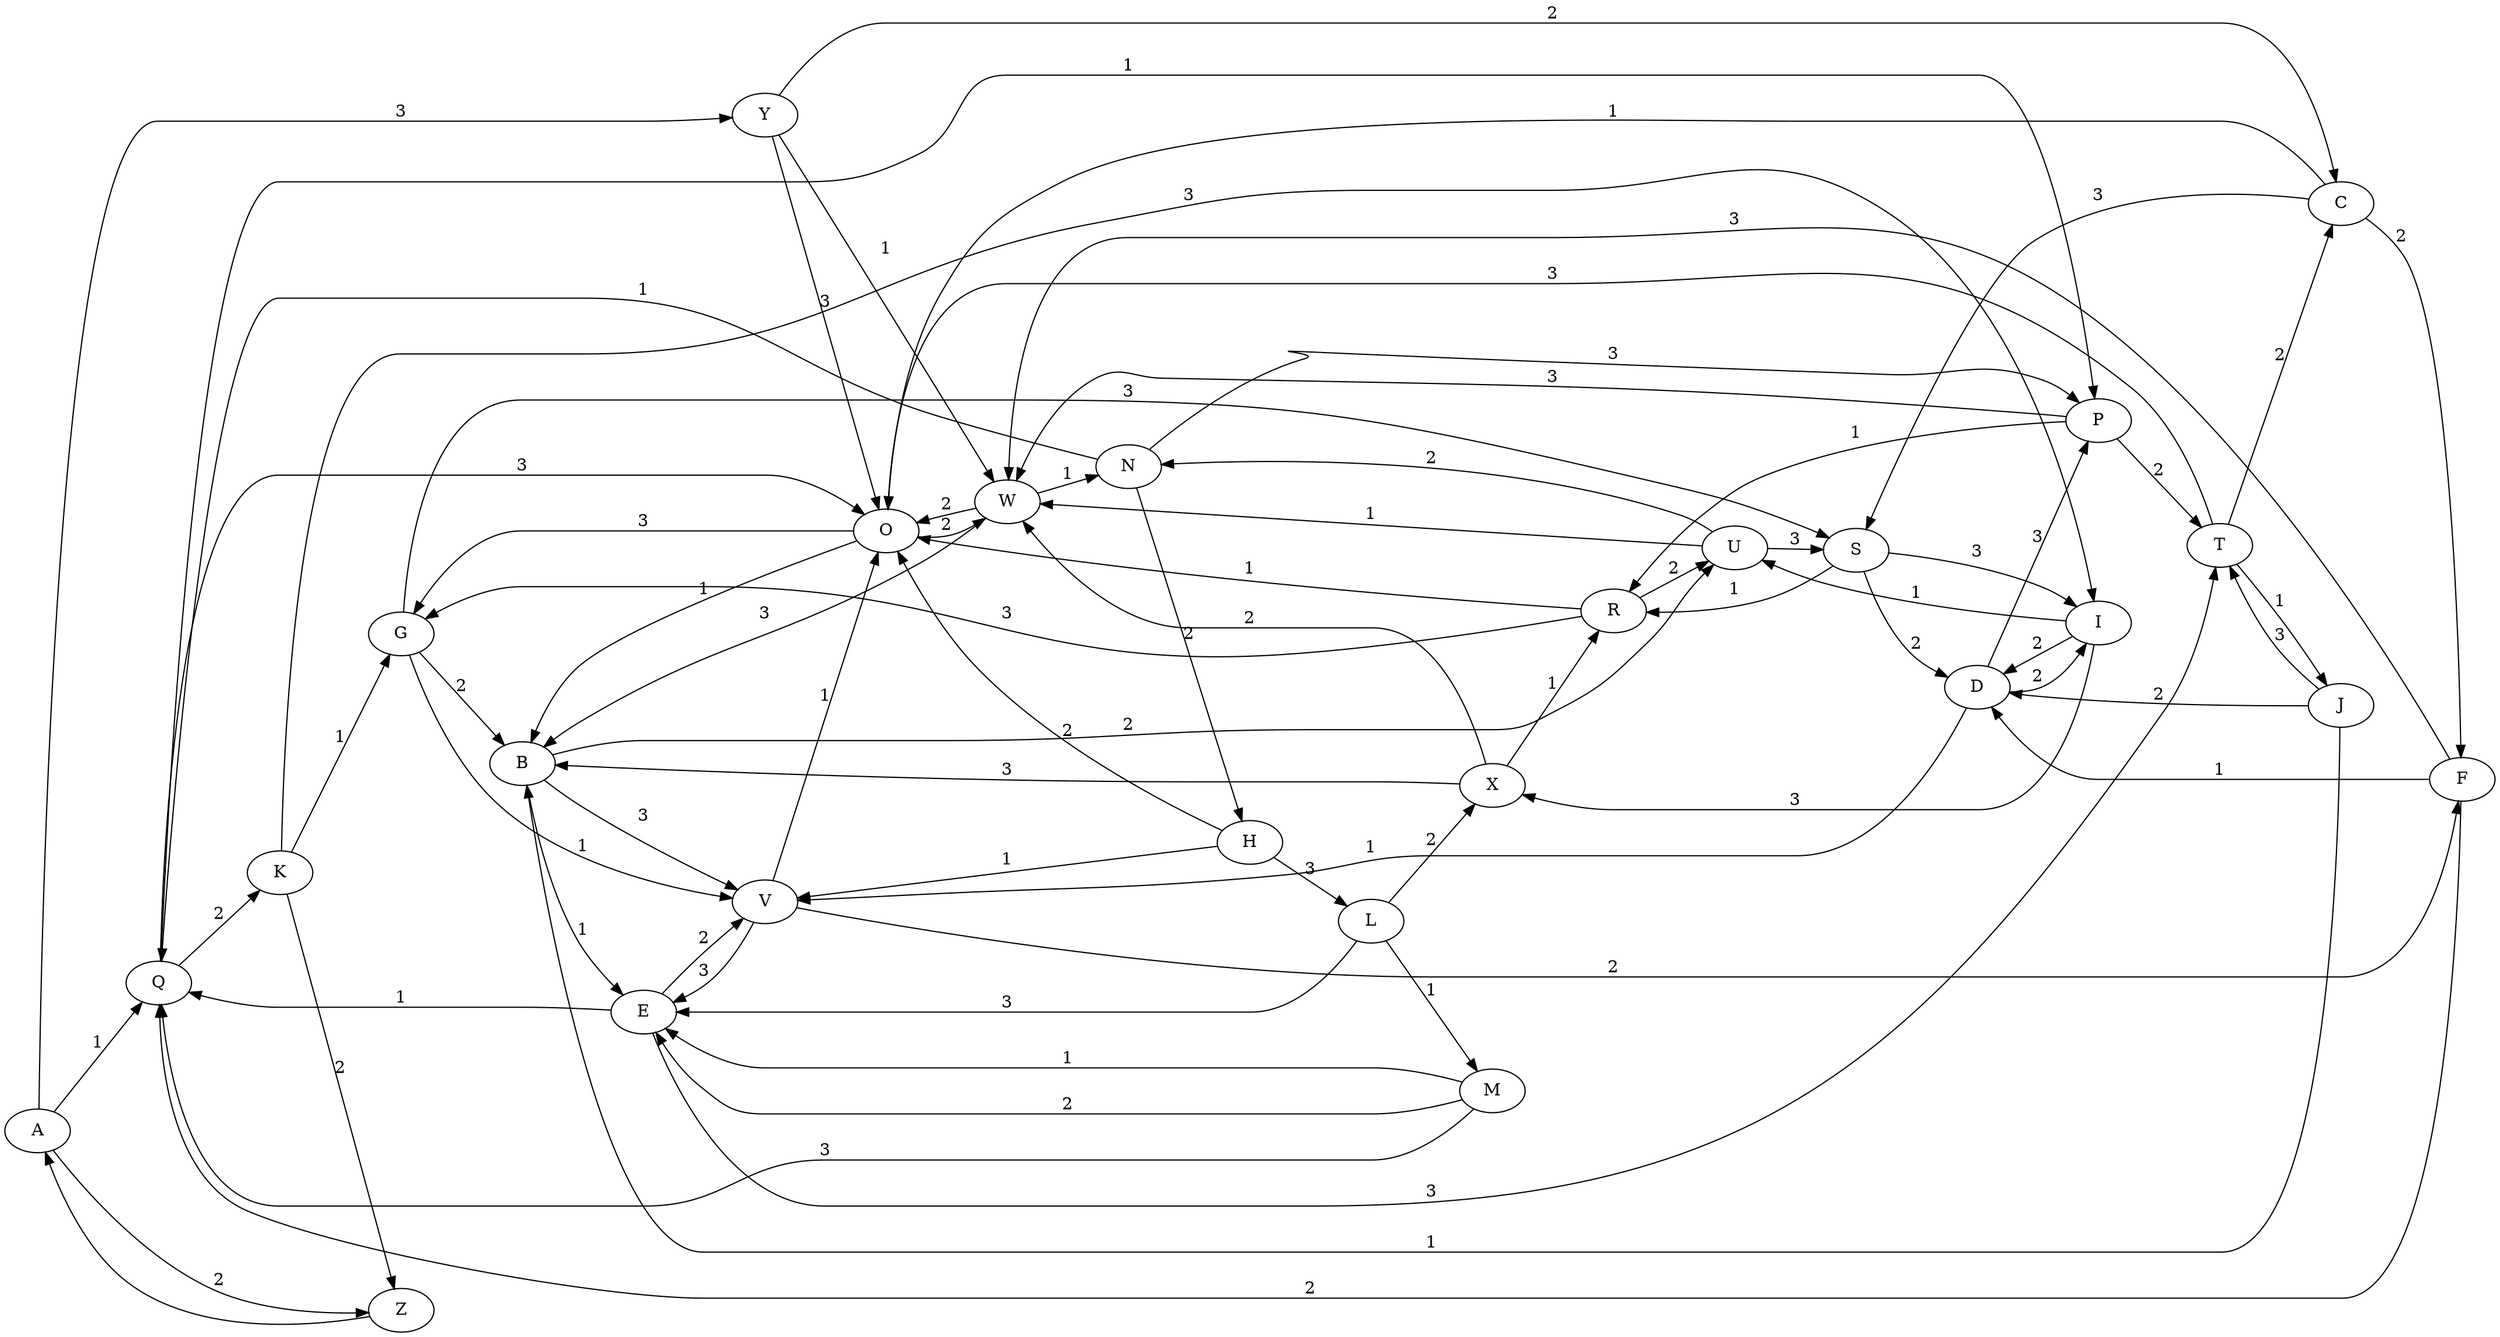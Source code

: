 digraph {
	rankdir=LR
	A
	B
	C
	D
	E
	F
	G
	H
	I
	J
	K
	L
	M
	N
	O
	P
	Q
	R
	S
	T
	U
	V
	W
	X
	Y
	Z
	A -> Y [label=3]
	A -> Z [label=2]
	A -> Q [label=1]
	B -> E [label=1]
	B -> V [label=3]
	B -> U [label=2]
	C -> F [label=2]
	C -> S [label=3]
	C -> O [label=1]
	D -> P [label=3]
	D -> V [label=1]
	D -> I [label=2]
	E -> Q [label=1]
	E -> T [label=3]
	E -> V [label=2]
	F -> Q [label=2]
	F -> W [label=3]
	F -> D [label=1]
	G -> V [label=1]
	G -> S [label=3]
	G -> B [label=2]
	H -> L [label=3]
	H -> V [label=1]
	H -> O [label=2]
	I -> D [label=2]
	I -> X [label=3]
	I -> U [label=1]
	J -> T [label=3]
	J -> D [label=2]
	J -> B [label=1]
	K -> I [label=3]
	K -> Z [label=2]
	K -> G [label=1]
	L -> X [label=2]
	L -> M [label=1]
	L -> E [label=3]
	M -> E [label=2]
	M -> Q [label=3]
	M -> E [label=1]
	N -> Q [label=1]
	N -> P [label=3]
	N -> H [label=2]
	O -> G [label=3]
	O -> B [label=1]
	O -> W [label=2]
	P -> W [label=3]
	P -> T [label=2]
	P -> R [label=1]
	Q -> O [label=3]
	Q -> K [label=2]
	Q -> P [label=1]
	R -> G [label=3]
	R -> O [label=1]
	R -> U [label=2]
	S -> D [label=2]
	S -> I [label=3]
	S -> R [label=1]
	T -> O [label=3]
	T -> J [label=1]
	T -> C [label=2]
	U -> W [label=1]
	U -> S [label=3]
	U -> N [label=2]
	V -> O [label=1]
	V -> E [label=3]
	V -> F [label=2]
	W -> N [label=1]
	W -> B [label=3]
	W -> O [label=2]
	X -> B [label=3]
	X -> R [label=1]
	X -> W [label=2]
	Y -> O [label=3]
	Y -> C [label=2]
	Y -> W [label=1]
	Z -> A [label=""]
}
